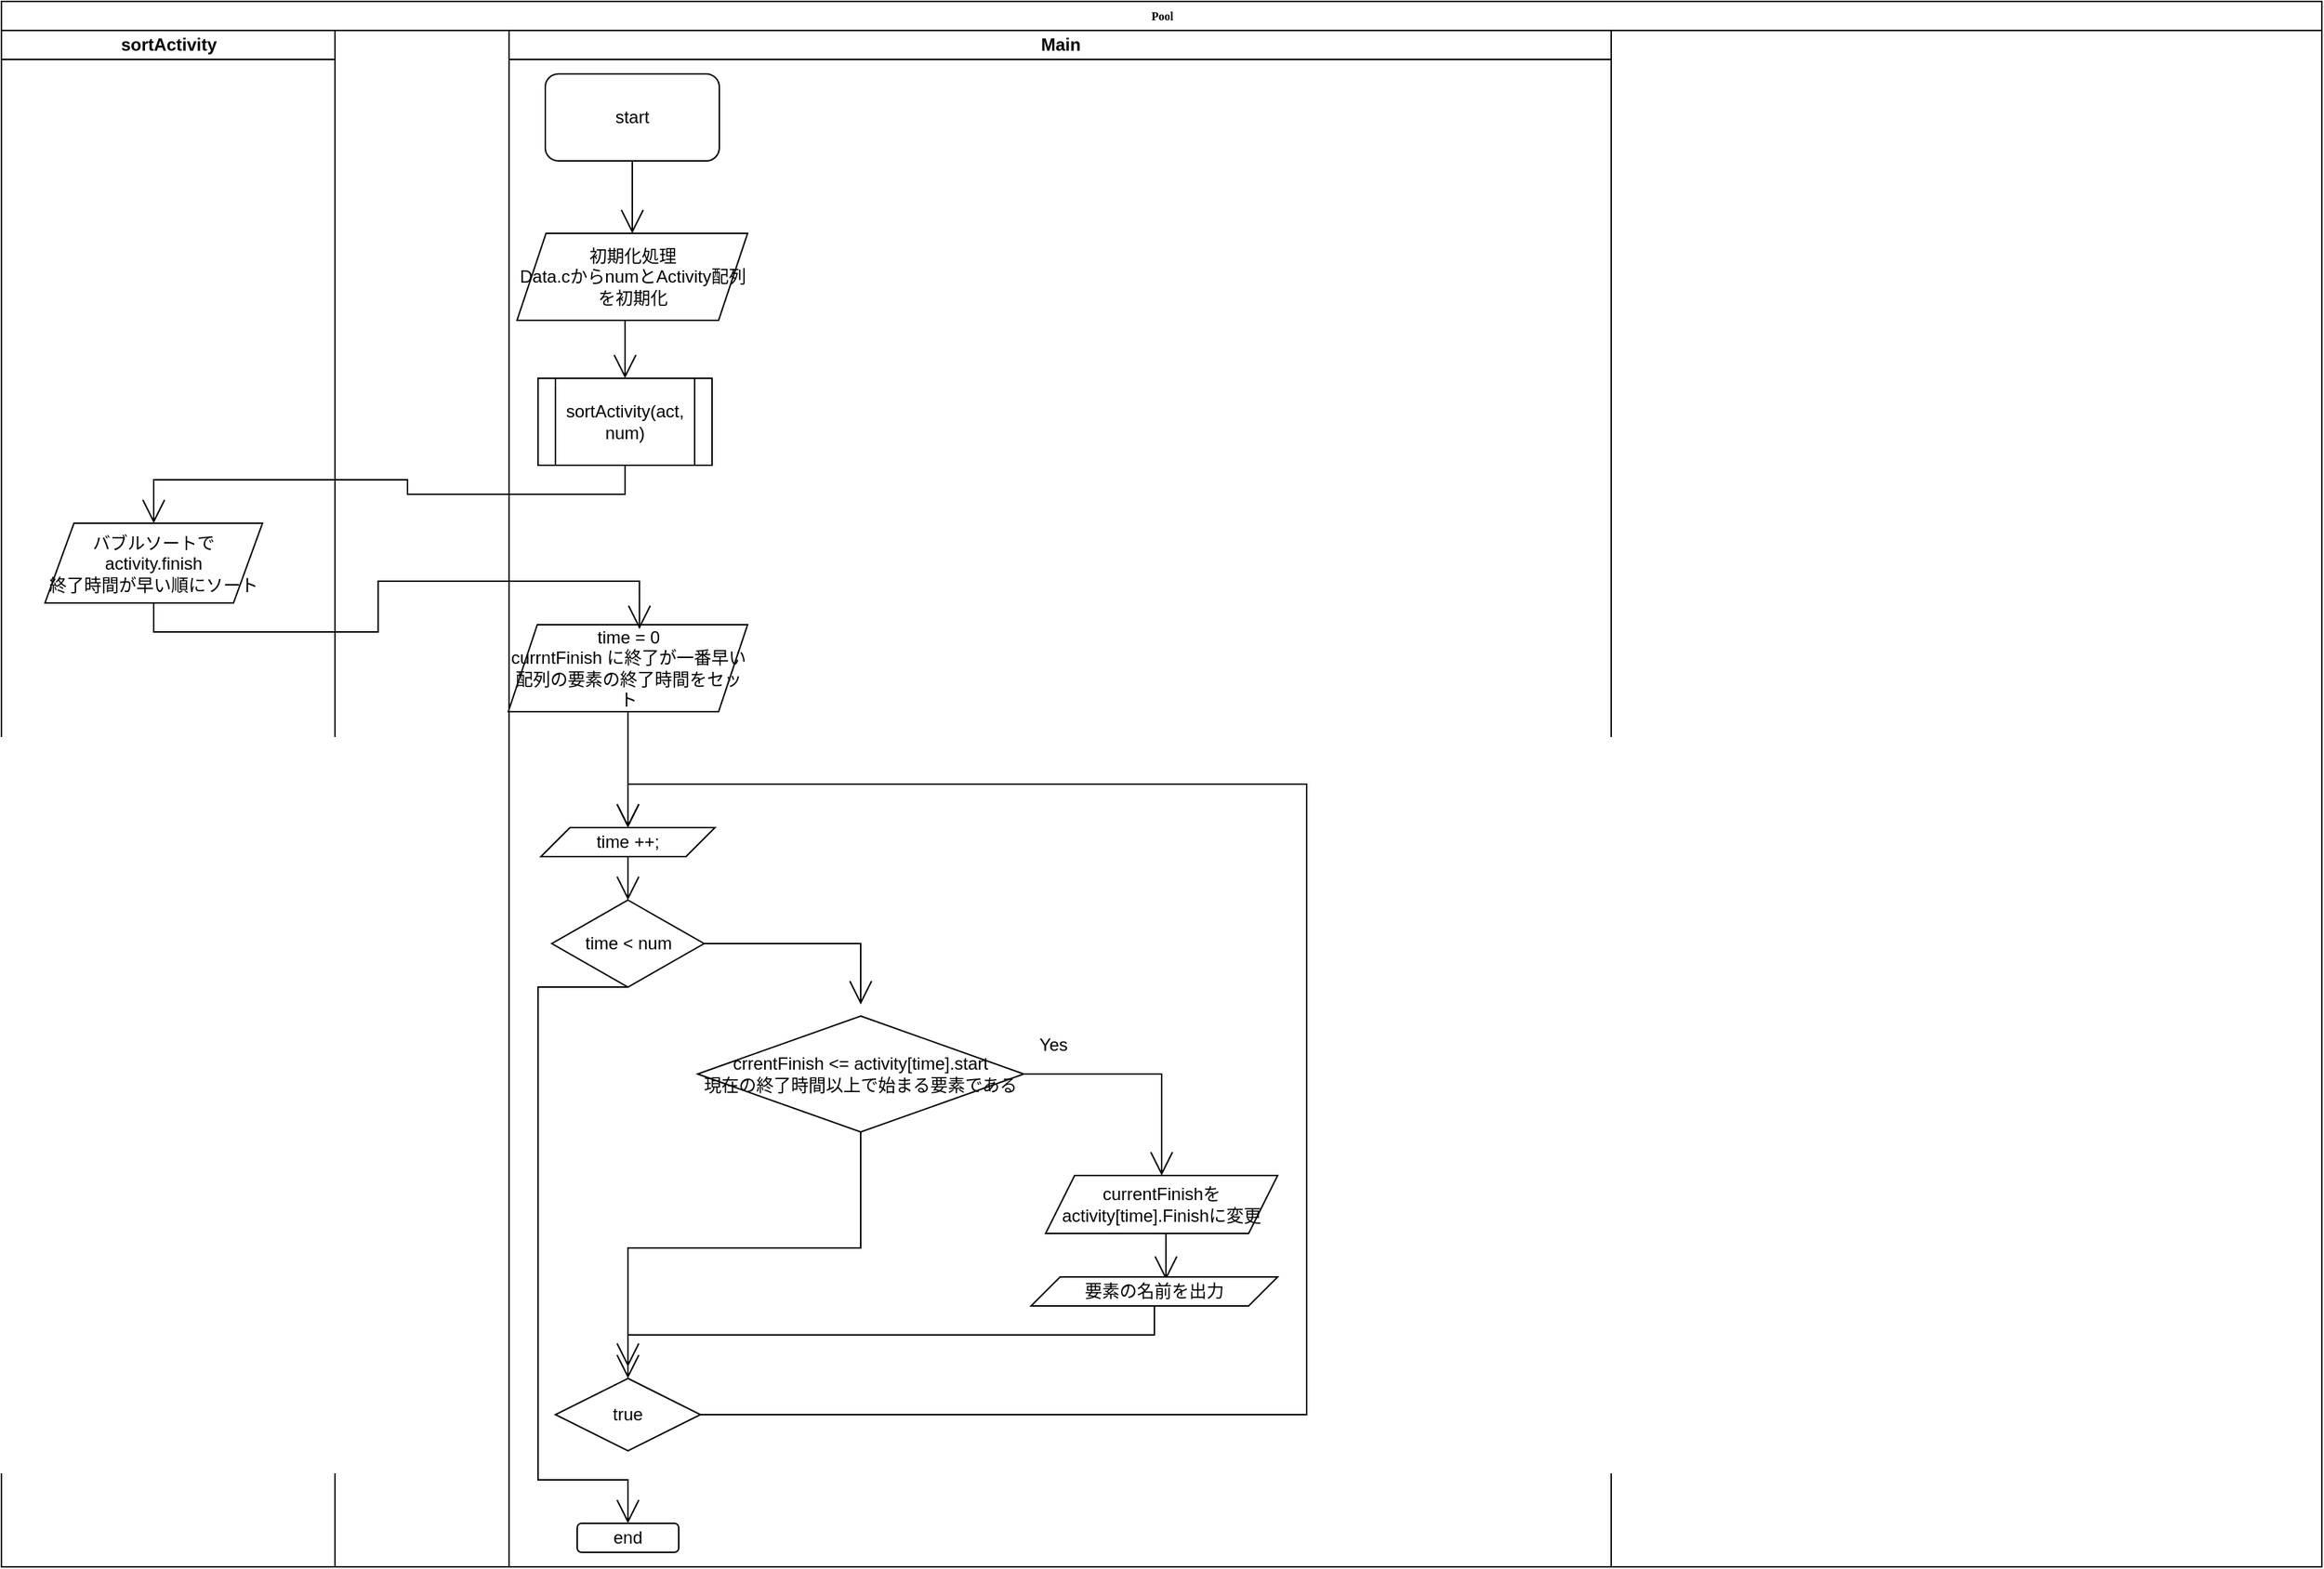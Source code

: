 <mxfile version="17.4.6" type="github">
  <diagram name="Page-1" id="74e2e168-ea6b-b213-b513-2b3c1d86103e">
    <mxGraphModel dx="1886" dy="901" grid="1" gridSize="10" guides="1" tooltips="1" connect="1" arrows="1" fold="1" page="1" pageScale="1" pageWidth="1100" pageHeight="850" background="none" math="0" shadow="0">
      <root>
        <mxCell id="0" />
        <mxCell id="1" parent="0" />
        <mxCell id="77e6c97f196da883-1" value="Pool" style="swimlane;html=1;childLayout=stackLayout;startSize=20;rounded=0;shadow=0;labelBackgroundColor=none;strokeWidth=1;fontFamily=Verdana;fontSize=8;align=center;" parent="1" vertex="1">
          <mxGeometry x="70" y="20" width="1600" height="1080" as="geometry" />
        </mxCell>
        <mxCell id="M8xnJWZbosXk1X-mZnI6-101" value="sortActivity" style="swimlane;html=1;startSize=20;" vertex="1" parent="77e6c97f196da883-1">
          <mxGeometry y="20" width="230" height="1060" as="geometry" />
        </mxCell>
        <mxCell id="M8xnJWZbosXk1X-mZnI6-10" value="バブルソートで&lt;br&gt;activity.finish&lt;br&gt;終了時間が早い順にソート" style="shape=parallelogram;perimeter=parallelogramPerimeter;whiteSpace=wrap;html=1;fixedSize=1;hachureGap=4;" vertex="1" parent="M8xnJWZbosXk1X-mZnI6-101">
          <mxGeometry x="30" y="340" width="150" height="55" as="geometry" />
        </mxCell>
        <mxCell id="M8xnJWZbosXk1X-mZnI6-97" style="text;html=1;align=center;verticalAlign=middle;resizable=0;points=[];autosize=1;strokeColor=none;fillColor=none;hachureGap=4;" vertex="1" parent="77e6c97f196da883-1">
          <mxGeometry x="230" y="20" width="40" height="1060" as="geometry" />
        </mxCell>
        <mxCell id="M8xnJWZbosXk1X-mZnI6-100" style="text;html=1;align=center;verticalAlign=middle;resizable=0;points=[];autosize=1;strokeColor=none;fillColor=none;hachureGap=4;" vertex="1" parent="77e6c97f196da883-1">
          <mxGeometry x="270" y="20" width="40" height="1060" as="geometry" />
        </mxCell>
        <mxCell id="M8xnJWZbosXk1X-mZnI6-98" style="text;html=1;align=center;verticalAlign=middle;resizable=0;points=[];autosize=1;strokeColor=none;fillColor=none;hachureGap=4;" vertex="1" parent="77e6c97f196da883-1">
          <mxGeometry x="310" y="20" width="40" height="1060" as="geometry" />
        </mxCell>
        <mxCell id="77e6c97f196da883-2" value="Main" style="swimlane;html=1;startSize=20;" parent="77e6c97f196da883-1" vertex="1">
          <mxGeometry x="350" y="20" width="760" height="1060" as="geometry" />
        </mxCell>
        <mxCell id="M8xnJWZbosXk1X-mZnI6-16" value="&lt;span&gt;sortActivity(act, num)&lt;/span&gt;" style="shape=process;whiteSpace=wrap;html=1;backgroundOutline=1;hachureGap=4;" vertex="1" parent="77e6c97f196da883-2">
          <mxGeometry x="20" y="240" width="120" height="60" as="geometry" />
        </mxCell>
        <mxCell id="M8xnJWZbosXk1X-mZnI6-23" style="edgeStyle=orthogonalEdgeStyle;rounded=0;orthogonalLoop=1;jettySize=auto;html=1;exitX=0.5;exitY=1;exitDx=0;exitDy=0;entryX=0.5;entryY=0;entryDx=0;entryDy=0;endArrow=open;startSize=14;endSize=14;sourcePerimeterSpacing=8;targetPerimeterSpacing=8;" edge="1" parent="77e6c97f196da883-2" source="M8xnJWZbosXk1X-mZnI6-6" target="M8xnJWZbosXk1X-mZnI6-16">
          <mxGeometry relative="1" as="geometry" />
        </mxCell>
        <mxCell id="M8xnJWZbosXk1X-mZnI6-6" value="初期化処理&lt;br&gt;Data.cからnumとActivity配列を初期化" style="shape=parallelogram;perimeter=parallelogramPerimeter;whiteSpace=wrap;html=1;fixedSize=1;hachureGap=4;" vertex="1" parent="77e6c97f196da883-2">
          <mxGeometry x="5.5" y="140" width="159" height="60" as="geometry" />
        </mxCell>
        <mxCell id="M8xnJWZbosXk1X-mZnI6-75" style="edgeStyle=orthogonalEdgeStyle;rounded=0;orthogonalLoop=1;jettySize=auto;html=1;exitX=0.5;exitY=1;exitDx=0;exitDy=0;entryX=0.5;entryY=0;entryDx=0;entryDy=0;endArrow=open;startSize=14;endSize=14;sourcePerimeterSpacing=8;targetPerimeterSpacing=8;" edge="1" parent="77e6c97f196da883-2" source="M8xnJWZbosXk1X-mZnI6-17" target="M8xnJWZbosXk1X-mZnI6-21">
          <mxGeometry relative="1" as="geometry" />
        </mxCell>
        <mxCell id="M8xnJWZbosXk1X-mZnI6-17" value="time = 0&lt;br&gt;currntFinish に終了が一番早い配列の要素の終了時間をセット" style="shape=parallelogram;perimeter=parallelogramPerimeter;whiteSpace=wrap;html=1;fixedSize=1;hachureGap=4;" vertex="1" parent="77e6c97f196da883-2">
          <mxGeometry x="-0.5" y="410" width="165" height="60" as="geometry" />
        </mxCell>
        <mxCell id="M8xnJWZbosXk1X-mZnI6-74" style="edgeStyle=orthogonalEdgeStyle;rounded=0;orthogonalLoop=1;jettySize=auto;html=1;exitX=1;exitY=0.5;exitDx=0;exitDy=0;endArrow=open;startSize=14;endSize=14;sourcePerimeterSpacing=8;targetPerimeterSpacing=8;" edge="1" parent="77e6c97f196da883-2" source="M8xnJWZbosXk1X-mZnI6-20" target="M8xnJWZbosXk1X-mZnI6-27">
          <mxGeometry relative="1" as="geometry" />
        </mxCell>
        <mxCell id="M8xnJWZbosXk1X-mZnI6-95" style="edgeStyle=orthogonalEdgeStyle;rounded=0;orthogonalLoop=1;jettySize=auto;html=1;exitX=0.5;exitY=1;exitDx=0;exitDy=0;entryX=0.5;entryY=0;entryDx=0;entryDy=0;endArrow=open;startSize=14;endSize=14;sourcePerimeterSpacing=8;targetPerimeterSpacing=8;" edge="1" parent="77e6c97f196da883-2" source="M8xnJWZbosXk1X-mZnI6-20" target="M8xnJWZbosXk1X-mZnI6-94">
          <mxGeometry relative="1" as="geometry">
            <Array as="points">
              <mxPoint x="20" y="660" />
              <mxPoint x="20" y="1000" />
              <mxPoint x="82" y="1000" />
            </Array>
          </mxGeometry>
        </mxCell>
        <mxCell id="M8xnJWZbosXk1X-mZnI6-20" value="time &amp;lt; num" style="rhombus;whiteSpace=wrap;html=1;hachureGap=4;" vertex="1" parent="77e6c97f196da883-2">
          <mxGeometry x="29.5" y="600" width="105" height="60" as="geometry" />
        </mxCell>
        <mxCell id="M8xnJWZbosXk1X-mZnI6-76" style="edgeStyle=orthogonalEdgeStyle;rounded=0;orthogonalLoop=1;jettySize=auto;html=1;exitX=0.5;exitY=1;exitDx=0;exitDy=0;entryX=0.5;entryY=0;entryDx=0;entryDy=0;endArrow=open;startSize=14;endSize=14;sourcePerimeterSpacing=8;targetPerimeterSpacing=8;" edge="1" parent="77e6c97f196da883-2" source="M8xnJWZbosXk1X-mZnI6-21" target="M8xnJWZbosXk1X-mZnI6-20">
          <mxGeometry relative="1" as="geometry" />
        </mxCell>
        <mxCell id="M8xnJWZbosXk1X-mZnI6-21" value="time ++;" style="shape=parallelogram;perimeter=parallelogramPerimeter;whiteSpace=wrap;html=1;fixedSize=1;hachureGap=4;" vertex="1" parent="77e6c97f196da883-2">
          <mxGeometry x="22" y="550" width="120" height="20" as="geometry" />
        </mxCell>
        <mxCell id="M8xnJWZbosXk1X-mZnI6-89" style="edgeStyle=orthogonalEdgeStyle;rounded=0;orthogonalLoop=1;jettySize=auto;html=1;exitX=0;exitY=0.5;exitDx=0;exitDy=0;entryX=0.5;entryY=0;entryDx=0;entryDy=0;endArrow=open;startSize=14;endSize=14;sourcePerimeterSpacing=8;targetPerimeterSpacing=8;" edge="1" parent="77e6c97f196da883-2" source="M8xnJWZbosXk1X-mZnI6-18" target="M8xnJWZbosXk1X-mZnI6-21">
          <mxGeometry relative="1" as="geometry">
            <Array as="points">
              <mxPoint x="550" y="955" />
              <mxPoint x="550" y="520" />
              <mxPoint x="82" y="520" />
            </Array>
          </mxGeometry>
        </mxCell>
        <mxCell id="M8xnJWZbosXk1X-mZnI6-18" value="true" style="rhombus;whiteSpace=wrap;html=1;hachureGap=4;" vertex="1" parent="77e6c97f196da883-2">
          <mxGeometry x="32" y="930" width="100" height="50" as="geometry" />
        </mxCell>
        <mxCell id="M8xnJWZbosXk1X-mZnI6-45" style="edgeStyle=orthogonalEdgeStyle;rounded=0;orthogonalLoop=1;jettySize=auto;html=1;exitX=0.5;exitY=1;exitDx=0;exitDy=0;entryX=0.547;entryY=0.1;entryDx=0;entryDy=0;entryPerimeter=0;endArrow=open;startSize=14;endSize=14;sourcePerimeterSpacing=8;targetPerimeterSpacing=8;" edge="1" parent="77e6c97f196da883-2" source="M8xnJWZbosXk1X-mZnI6-26" target="M8xnJWZbosXk1X-mZnI6-42">
          <mxGeometry relative="1" as="geometry" />
        </mxCell>
        <mxCell id="M8xnJWZbosXk1X-mZnI6-26" value="currentFinishをactivity[time].Finishに変更" style="shape=parallelogram;perimeter=parallelogramPerimeter;whiteSpace=wrap;html=1;fixedSize=1;hachureGap=4;" vertex="1" parent="77e6c97f196da883-2">
          <mxGeometry x="370" y="790" width="160" height="40" as="geometry" />
        </mxCell>
        <mxCell id="M8xnJWZbosXk1X-mZnI6-44" style="edgeStyle=orthogonalEdgeStyle;rounded=0;orthogonalLoop=1;jettySize=auto;html=1;exitX=1;exitY=0.5;exitDx=0;exitDy=0;entryX=0.5;entryY=0;entryDx=0;entryDy=0;endArrow=open;startSize=14;endSize=14;sourcePerimeterSpacing=8;targetPerimeterSpacing=8;" edge="1" parent="77e6c97f196da883-2" source="M8xnJWZbosXk1X-mZnI6-27" target="M8xnJWZbosXk1X-mZnI6-26">
          <mxGeometry relative="1" as="geometry" />
        </mxCell>
        <mxCell id="M8xnJWZbosXk1X-mZnI6-83" style="edgeStyle=orthogonalEdgeStyle;rounded=0;orthogonalLoop=1;jettySize=auto;html=1;exitX=0.5;exitY=1;exitDx=0;exitDy=0;entryX=0.5;entryY=0;entryDx=0;entryDy=0;endArrow=open;startSize=14;endSize=14;sourcePerimeterSpacing=8;targetPerimeterSpacing=8;" edge="1" parent="77e6c97f196da883-2" source="M8xnJWZbosXk1X-mZnI6-27" target="M8xnJWZbosXk1X-mZnI6-18">
          <mxGeometry relative="1" as="geometry" />
        </mxCell>
        <mxCell id="M8xnJWZbosXk1X-mZnI6-27" value="crrentFinish &amp;lt;= activity[time].start&lt;br&gt;現在の終了時間以上で始まる要素である" style="rhombus;whiteSpace=wrap;html=1;hachureGap=4;" vertex="1" parent="77e6c97f196da883-2">
          <mxGeometry x="130" y="680" width="225" height="80" as="geometry" />
        </mxCell>
        <mxCell id="M8xnJWZbosXk1X-mZnI6-86" style="edgeStyle=orthogonalEdgeStyle;rounded=0;orthogonalLoop=1;jettySize=auto;html=1;exitX=0.5;exitY=1;exitDx=0;exitDy=0;endArrow=open;startSize=14;endSize=14;sourcePerimeterSpacing=8;targetPerimeterSpacing=8;" edge="1" parent="77e6c97f196da883-2" source="M8xnJWZbosXk1X-mZnI6-42" target="M8xnJWZbosXk1X-mZnI6-18">
          <mxGeometry relative="1" as="geometry" />
        </mxCell>
        <mxCell id="M8xnJWZbosXk1X-mZnI6-42" value="要素の名前を出力" style="shape=parallelogram;perimeter=parallelogramPerimeter;whiteSpace=wrap;html=1;fixedSize=1;hachureGap=4;" vertex="1" parent="77e6c97f196da883-2">
          <mxGeometry x="360" y="860" width="170" height="20" as="geometry" />
        </mxCell>
        <mxCell id="M8xnJWZbosXk1X-mZnI6-73" value="Yes" style="text;html=1;align=center;verticalAlign=middle;resizable=0;points=[];autosize=1;strokeColor=none;fillColor=none;hachureGap=4;" vertex="1" parent="77e6c97f196da883-2">
          <mxGeometry x="355" y="690" width="40" height="20" as="geometry" />
        </mxCell>
        <mxCell id="M8xnJWZbosXk1X-mZnI6-94" value="end" style="rounded=1;whiteSpace=wrap;html=1;hachureGap=4;" vertex="1" parent="77e6c97f196da883-2">
          <mxGeometry x="47" y="1030" width="70" height="20" as="geometry" />
        </mxCell>
        <mxCell id="M8xnJWZbosXk1X-mZnI6-4" value="start" style="rounded=1;whiteSpace=wrap;html=1;hachureGap=4;" vertex="1" parent="77e6c97f196da883-2">
          <mxGeometry x="25" y="30" width="120" height="60" as="geometry" />
        </mxCell>
        <mxCell id="M8xnJWZbosXk1X-mZnI6-22" style="edgeStyle=orthogonalEdgeStyle;rounded=0;orthogonalLoop=1;jettySize=auto;html=1;exitX=0.5;exitY=1;exitDx=0;exitDy=0;entryX=0.5;entryY=0;entryDx=0;entryDy=0;endArrow=open;startSize=14;endSize=14;sourcePerimeterSpacing=8;targetPerimeterSpacing=8;" edge="1" parent="77e6c97f196da883-2" source="M8xnJWZbosXk1X-mZnI6-4" target="M8xnJWZbosXk1X-mZnI6-6">
          <mxGeometry relative="1" as="geometry" />
        </mxCell>
        <mxCell id="M8xnJWZbosXk1X-mZnI6-102" style="edgeStyle=orthogonalEdgeStyle;rounded=0;orthogonalLoop=1;jettySize=auto;html=1;exitX=0.5;exitY=1;exitDx=0;exitDy=0;entryX=0.5;entryY=0;entryDx=0;entryDy=0;endArrow=open;startSize=14;endSize=14;sourcePerimeterSpacing=8;targetPerimeterSpacing=8;" edge="1" parent="77e6c97f196da883-1" source="M8xnJWZbosXk1X-mZnI6-16" target="M8xnJWZbosXk1X-mZnI6-10">
          <mxGeometry relative="1" as="geometry" />
        </mxCell>
        <mxCell id="M8xnJWZbosXk1X-mZnI6-103" style="edgeStyle=orthogonalEdgeStyle;rounded=0;orthogonalLoop=1;jettySize=auto;html=1;exitX=0.5;exitY=1;exitDx=0;exitDy=0;entryX=0.548;entryY=0.05;entryDx=0;entryDy=0;entryPerimeter=0;endArrow=open;startSize=14;endSize=14;sourcePerimeterSpacing=8;targetPerimeterSpacing=8;" edge="1" parent="77e6c97f196da883-1" source="M8xnJWZbosXk1X-mZnI6-10" target="M8xnJWZbosXk1X-mZnI6-17">
          <mxGeometry relative="1" as="geometry" />
        </mxCell>
      </root>
    </mxGraphModel>
  </diagram>
</mxfile>
